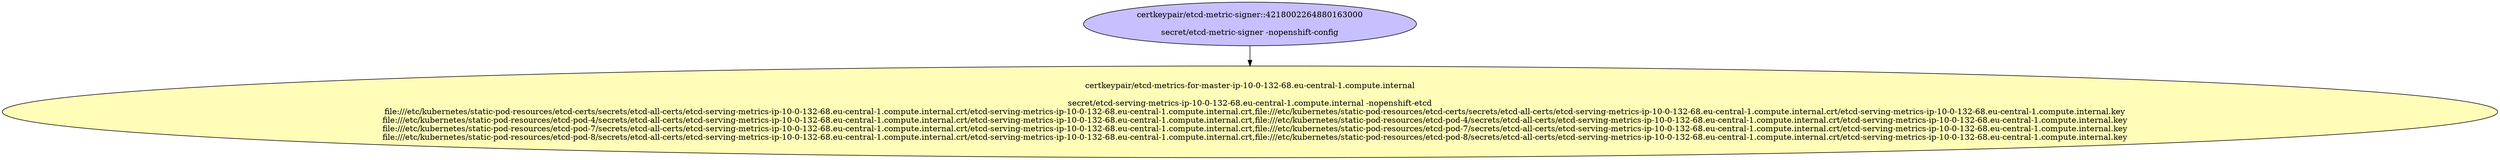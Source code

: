 digraph "Local Certificate" {
  // Node definitions.
  0 [
    label="certkeypair/etcd-metric-signer::4218002264880163000\n\nsecret/etcd-metric-signer -nopenshift-config\n"
    style=filled
    fillcolor="#c7bfff"
  ];
  1 [
    label="certkeypair/etcd-metrics-for-master-ip-10-0-132-68.eu-central-1.compute.internal\n\nsecret/etcd-serving-metrics-ip-10-0-132-68.eu-central-1.compute.internal -nopenshift-etcd\n    file:///etc/kubernetes/static-pod-resources/etcd-certs/secrets/etcd-all-certs/etcd-serving-metrics-ip-10-0-132-68.eu-central-1.compute.internal.crt/etcd-serving-metrics-ip-10-0-132-68.eu-central-1.compute.internal.crt,file:///etc/kubernetes/static-pod-resources/etcd-certs/secrets/etcd-all-certs/etcd-serving-metrics-ip-10-0-132-68.eu-central-1.compute.internal.crt/etcd-serving-metrics-ip-10-0-132-68.eu-central-1.compute.internal.key\n    file:///etc/kubernetes/static-pod-resources/etcd-pod-4/secrets/etcd-all-certs/etcd-serving-metrics-ip-10-0-132-68.eu-central-1.compute.internal.crt/etcd-serving-metrics-ip-10-0-132-68.eu-central-1.compute.internal.crt,file:///etc/kubernetes/static-pod-resources/etcd-pod-4/secrets/etcd-all-certs/etcd-serving-metrics-ip-10-0-132-68.eu-central-1.compute.internal.crt/etcd-serving-metrics-ip-10-0-132-68.eu-central-1.compute.internal.key\n    file:///etc/kubernetes/static-pod-resources/etcd-pod-7/secrets/etcd-all-certs/etcd-serving-metrics-ip-10-0-132-68.eu-central-1.compute.internal.crt/etcd-serving-metrics-ip-10-0-132-68.eu-central-1.compute.internal.crt,file:///etc/kubernetes/static-pod-resources/etcd-pod-7/secrets/etcd-all-certs/etcd-serving-metrics-ip-10-0-132-68.eu-central-1.compute.internal.crt/etcd-serving-metrics-ip-10-0-132-68.eu-central-1.compute.internal.key\n    file:///etc/kubernetes/static-pod-resources/etcd-pod-8/secrets/etcd-all-certs/etcd-serving-metrics-ip-10-0-132-68.eu-central-1.compute.internal.crt/etcd-serving-metrics-ip-10-0-132-68.eu-central-1.compute.internal.crt,file:///etc/kubernetes/static-pod-resources/etcd-pod-8/secrets/etcd-all-certs/etcd-serving-metrics-ip-10-0-132-68.eu-central-1.compute.internal.crt/etcd-serving-metrics-ip-10-0-132-68.eu-central-1.compute.internal.key\n"
    style=filled
    fillcolor="#fffdb8"
  ];

  // Edge definitions.
  0 -> 1;
}
